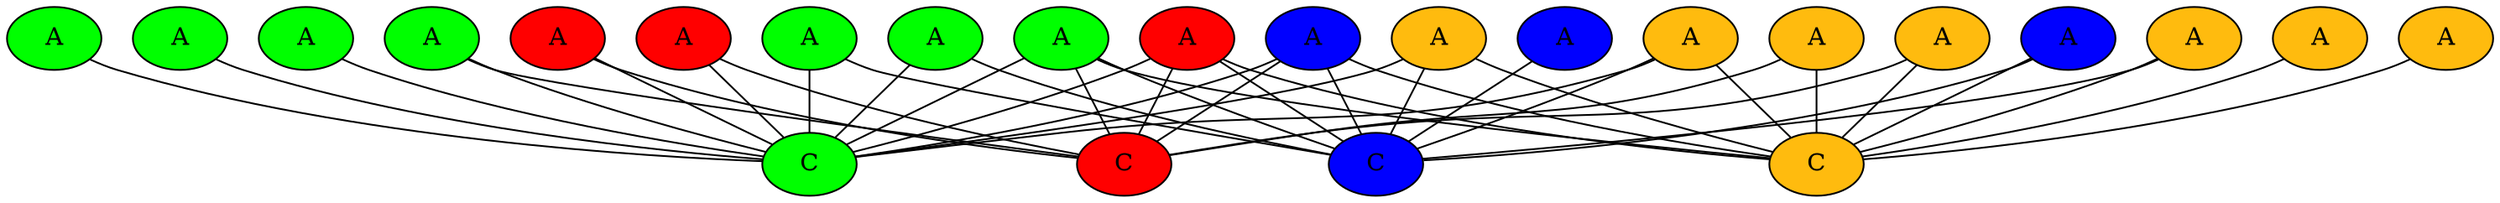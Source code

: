 graph G {
4[fillcolor="#FF0000",style=filled pos="0,0!" label="A"];
5[fillcolor="#ffbb0e",style=filled pos="0,1!" label="A"];
6[fillcolor="#FF0000",style=filled pos="0,2!" label="A"];
7[fillcolor="#00FF00",style=filled pos="0,3!" label="A"];
8[fillcolor="#0000FF",style=filled pos="0,4!" label="A"];
9[fillcolor="#ffbb0e",style=filled pos="0,5!" label="A"];
10[fillcolor="#00FF00",style=filled pos="0,6!" label="A"];
11[fillcolor="#FF0000",style=filled pos="0,7!" label="A"];
12[fillcolor="#00FF00",style=filled pos="0,8!" label="A"];
13[fillcolor="#ffbb0e",style=filled pos="0,9!" label="A"];
14[fillcolor="#0000FF",style=filled pos="0,10!" label="A"];
15[fillcolor="#00FF00",style=filled pos="0,11!" label="A"];
16[fillcolor="#0000FF",style=filled pos="0,12!" label="A"];
17[fillcolor="#ffbb0e",style=filled pos="0,13!" label="A"];
18[fillcolor="#00FF00",style=filled pos="0,14!" label="A"];
19[fillcolor="#ffbb0e",style=filled pos="0,15!" label="A"];
20[fillcolor="#00FF00",style=filled pos="0,16!" label="A"];
21[fillcolor="#ffbb0e",style=filled pos="0,17!" label="A"];
22[fillcolor="#00FF00",style=filled pos="0,18!" label="A"];
23[fillcolor="#ffbb0e",style=filled pos="0,19!" label="A"];
0[fillcolor="#FF0000",style=filled pos="5,0!" label="C"];
1[fillcolor="#00FF00",style=filled pos="5,1!" label="C"];
2[fillcolor="#0000FF",style=filled pos="5,2!" label="C"];
3[fillcolor="#ffbb0e",style=filled pos="5,3!" label="C"];
4--1;
5--2;
6--1;
7--2;
8--2;
9--3;
10--1;
11--1;
12--0;
13--3;
14--3;
15--0;
16--3;
17--3;
18--1;
19--1;
20--1;
21--3;
22--1;
23--1;
12--1;
20--2;
14--0;
16--2;
6--2;
4--0;
23--2;
14--1;
15--3;
11--0;
6--0;
15--2;
7--1;
5--3;
23--3;
17--0;
13--0;
6--3;
15--1;
14--2;
19--3;
19--2;
}